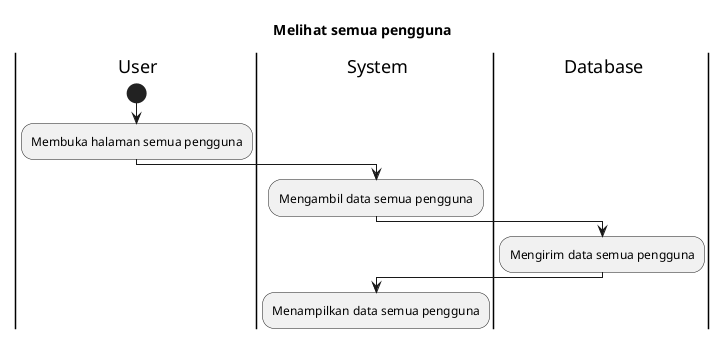 @startuml
title Melihat semua pengguna
|U| User
|S| System
|D| Database
|U|
start
:Membuka halaman semua pengguna;
|S|
:Mengambil data semua pengguna;
|D|
:Mengirim data semua pengguna;
|S|
:Menampilkan data semua pengguna;

@enduml
